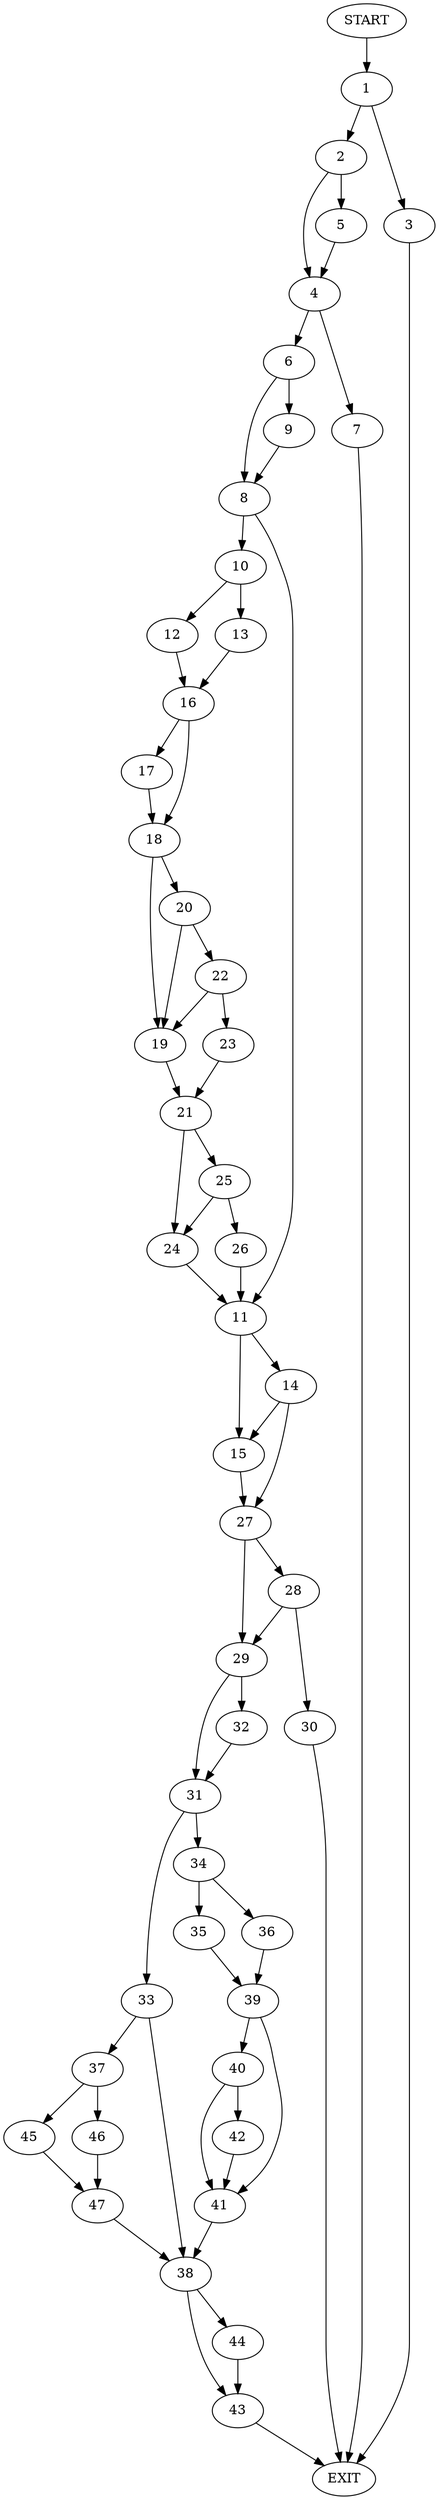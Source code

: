 digraph {
0 [label="START"]
48 [label="EXIT"]
0 -> 1
1 -> 2
1 -> 3
2 -> 4
2 -> 5
3 -> 48
4 -> 6
4 -> 7
5 -> 4
7 -> 48
6 -> 8
6 -> 9
9 -> 8
8 -> 10
8 -> 11
10 -> 12
10 -> 13
11 -> 14
11 -> 15
12 -> 16
13 -> 16
16 -> 17
16 -> 18
17 -> 18
18 -> 19
18 -> 20
19 -> 21
20 -> 22
20 -> 19
22 -> 23
22 -> 19
23 -> 21
21 -> 24
21 -> 25
25 -> 24
25 -> 26
24 -> 11
26 -> 11
15 -> 27
14 -> 27
14 -> 15
27 -> 28
27 -> 29
28 -> 29
28 -> 30
29 -> 31
29 -> 32
30 -> 48
31 -> 33
31 -> 34
32 -> 31
34 -> 35
34 -> 36
33 -> 37
33 -> 38
36 -> 39
35 -> 39
39 -> 40
39 -> 41
41 -> 38
40 -> 41
40 -> 42
42 -> 41
38 -> 43
38 -> 44
37 -> 45
37 -> 46
46 -> 47
45 -> 47
47 -> 38
43 -> 48
44 -> 43
}
